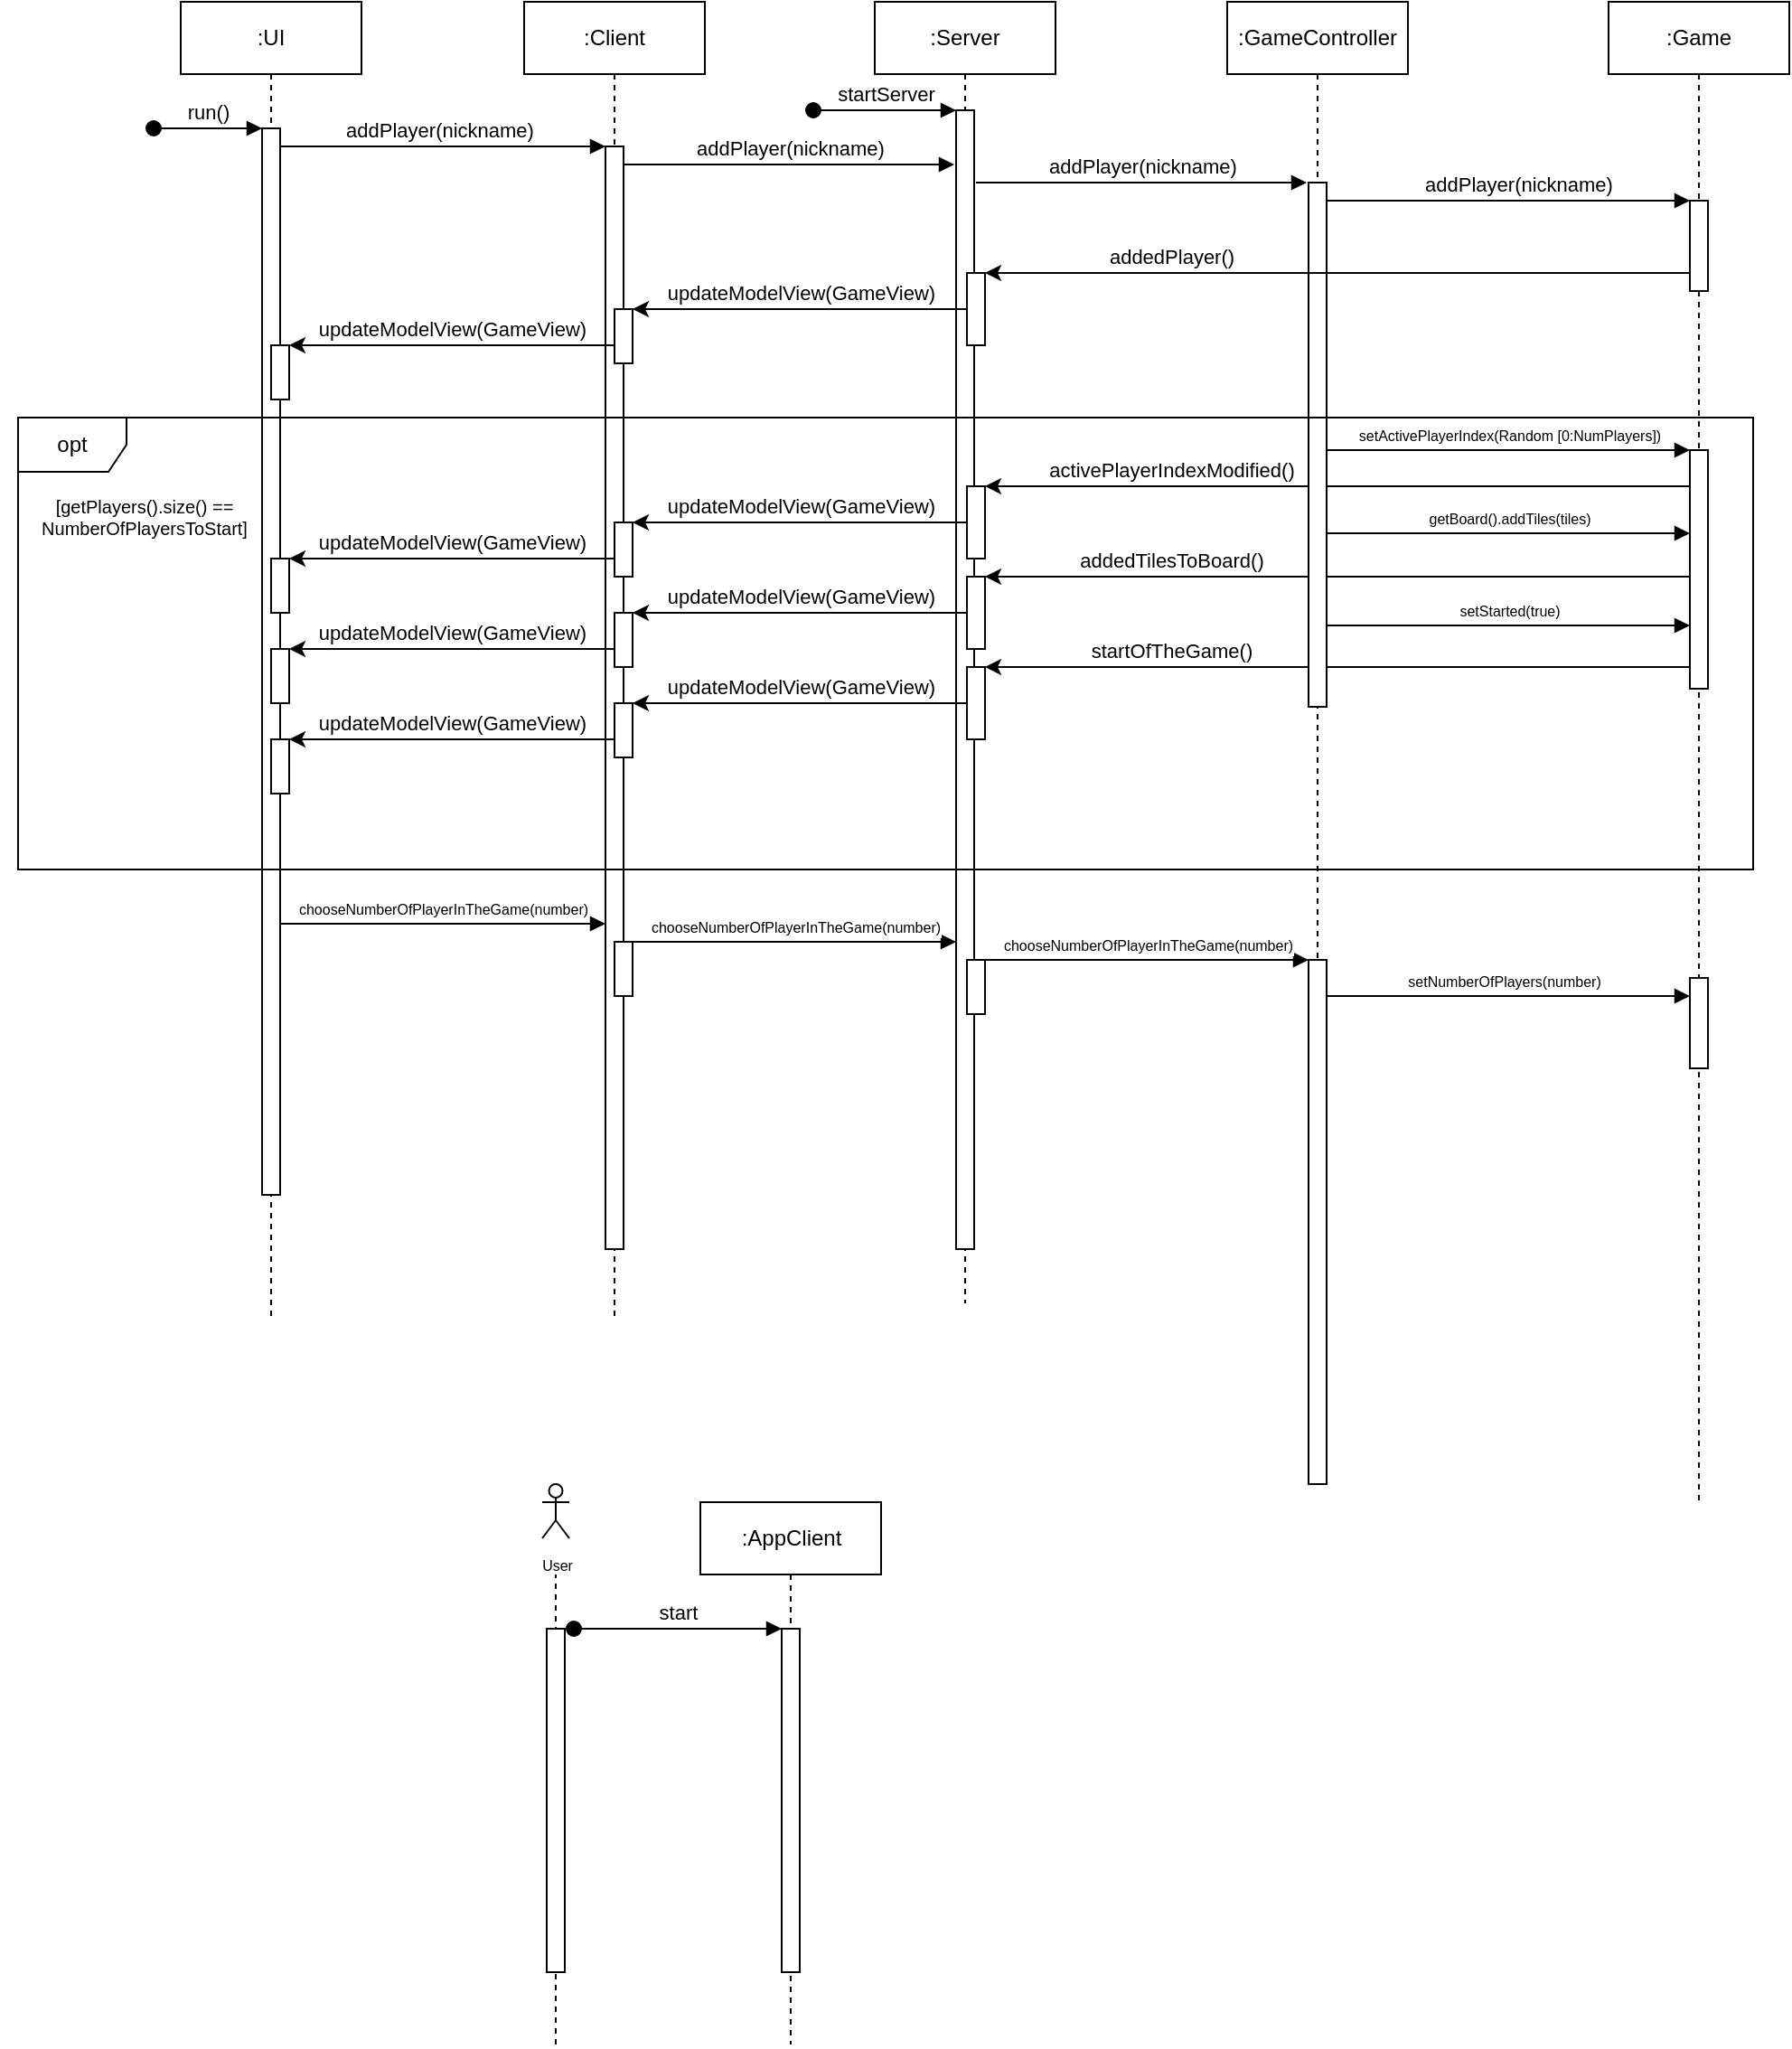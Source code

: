 <mxfile version="21.1.1" type="github">
  <diagram name="Page-1" id="2YBvvXClWsGukQMizWep">
    <mxGraphModel dx="1839" dy="527" grid="1" gridSize="10" guides="1" tooltips="1" connect="1" arrows="1" fold="1" page="1" pageScale="1" pageWidth="850" pageHeight="1100" math="0" shadow="0">
      <root>
        <mxCell id="0" />
        <mxCell id="1" parent="0" />
        <mxCell id="MEd4CwuiAMRqGkoVa9on-74" value="setNumberOfPlayers(number)" style="html=1;verticalAlign=bottom;endArrow=block;edgeStyle=elbowEdgeStyle;elbow=vertical;curved=0;rounded=0;fontSize=8;exitX=0.6;exitY=0.069;exitDx=0;exitDy=0;exitPerimeter=0;" edge="1" parent="1" source="MEd4CwuiAMRqGkoVa9on-72" target="MEd4CwuiAMRqGkoVa9on-73">
          <mxGeometry relative="1" as="geometry">
            <mxPoint x="730" y="590" as="sourcePoint" />
            <Array as="points">
              <mxPoint x="820" y="590" />
              <mxPoint x="860" y="600" />
              <mxPoint x="765" y="600" />
            </Array>
            <mxPoint x="909" y="590" as="targetPoint" />
          </mxGeometry>
        </mxCell>
        <mxCell id="MEd4CwuiAMRqGkoVa9on-38" value="activePlayerIndexModified()" style="html=1;verticalAlign=bottom;endArrow=none;edgeStyle=elbowEdgeStyle;elbow=vertical;curved=0;rounded=0;endFill=0;startArrow=classic;startFill=1;strokeWidth=1;startSize=6;" edge="1" parent="1" source="MEd4CwuiAMRqGkoVa9on-40" target="MEd4CwuiAMRqGkoVa9on-37">
          <mxGeometry x="-0.471" relative="1" as="geometry">
            <mxPoint x="540" y="308" as="sourcePoint" />
            <Array as="points">
              <mxPoint x="795" y="308" />
              <mxPoint x="821" y="298" />
              <mxPoint x="821" y="318" />
              <mxPoint x="721" y="308" />
              <mxPoint x="661" y="308" />
              <mxPoint x="619" y="318" />
              <mxPoint x="659" y="328" />
              <mxPoint x="564" y="328" />
            </Array>
            <mxPoint x="920" y="308" as="targetPoint" />
            <mxPoint as="offset" />
          </mxGeometry>
        </mxCell>
        <mxCell id="MEd4CwuiAMRqGkoVa9on-25" value="addPlayer(nickname)" style="html=1;verticalAlign=bottom;endArrow=block;edgeStyle=elbowEdgeStyle;elbow=vertical;curved=0;rounded=0;" edge="1" parent="1" source="MEd4CwuiAMRqGkoVa9on-21" target="MEd4CwuiAMRqGkoVa9on-24">
          <mxGeometry x="0.055" relative="1" as="geometry">
            <mxPoint x="530" y="170" as="sourcePoint" />
            <Array as="points">
              <mxPoint x="820" y="150" />
              <mxPoint x="820" y="170" />
              <mxPoint x="720" y="160" />
              <mxPoint x="660" y="160" />
              <mxPoint x="618" y="170" />
              <mxPoint x="658" y="180" />
              <mxPoint x="563" y="180" />
            </Array>
            <mxPoint x="713" y="170" as="targetPoint" />
            <mxPoint as="offset" />
          </mxGeometry>
        </mxCell>
        <mxCell id="MEd4CwuiAMRqGkoVa9on-18" value="addPlayer(nickname)" style="html=1;verticalAlign=bottom;endArrow=block;edgeStyle=elbowEdgeStyle;elbow=vertical;curved=0;rounded=0;" edge="1" parent="1" source="MEd4CwuiAMRqGkoVa9on-1" target="aM9ryv3xv72pqoxQDRHE-2">
          <mxGeometry relative="1" as="geometry">
            <mxPoint x="150" y="130" as="sourcePoint" />
            <Array as="points">
              <mxPoint x="230" y="120" />
              <mxPoint x="270" y="130" />
              <mxPoint x="175" y="130" />
            </Array>
            <mxPoint x="320" y="130" as="targetPoint" />
          </mxGeometry>
        </mxCell>
        <mxCell id="MEd4CwuiAMRqGkoVa9on-11" value="" style="endArrow=none;dashed=1;html=1;rounded=0;" edge="1" parent="1">
          <mxGeometry width="50" height="50" relative="1" as="geometry">
            <mxPoint x="297.5" y="1170" as="sourcePoint" />
            <mxPoint x="297.5" y="910" as="targetPoint" />
          </mxGeometry>
        </mxCell>
        <mxCell id="aM9ryv3xv72pqoxQDRHE-1" value=":Client" style="shape=umlLifeline;perimeter=lifelinePerimeter;whiteSpace=wrap;html=1;container=0;dropTarget=0;collapsible=0;recursiveResize=0;outlineConnect=0;portConstraint=eastwest;newEdgeStyle={&quot;edgeStyle&quot;:&quot;elbowEdgeStyle&quot;,&quot;elbow&quot;:&quot;vertical&quot;,&quot;curved&quot;:0,&quot;rounded&quot;:0};" parent="1" vertex="1">
          <mxGeometry x="280" y="40" width="100" height="730" as="geometry" />
        </mxCell>
        <mxCell id="aM9ryv3xv72pqoxQDRHE-2" value="" style="html=1;points=[];perimeter=orthogonalPerimeter;outlineConnect=0;targetShapes=umlLifeline;portConstraint=eastwest;newEdgeStyle={&quot;edgeStyle&quot;:&quot;elbowEdgeStyle&quot;,&quot;elbow&quot;:&quot;vertical&quot;,&quot;curved&quot;:0,&quot;rounded&quot;:0};" parent="aM9ryv3xv72pqoxQDRHE-1" vertex="1">
          <mxGeometry x="45" y="80" width="10" height="610" as="geometry" />
        </mxCell>
        <mxCell id="MEd4CwuiAMRqGkoVa9on-41" value="" style="html=1;points=[];perimeter=orthogonalPerimeter;outlineConnect=0;targetShapes=umlLifeline;portConstraint=eastwest;newEdgeStyle={&quot;edgeStyle&quot;:&quot;elbowEdgeStyle&quot;,&quot;elbow&quot;:&quot;vertical&quot;,&quot;curved&quot;:0,&quot;rounded&quot;:0};" vertex="1" parent="aM9ryv3xv72pqoxQDRHE-1">
          <mxGeometry x="50" y="170" width="10" height="30" as="geometry" />
        </mxCell>
        <mxCell id="MEd4CwuiAMRqGkoVa9on-56" value="" style="html=1;points=[];perimeter=orthogonalPerimeter;outlineConnect=0;targetShapes=umlLifeline;portConstraint=eastwest;newEdgeStyle={&quot;edgeStyle&quot;:&quot;elbowEdgeStyle&quot;,&quot;elbow&quot;:&quot;vertical&quot;,&quot;curved&quot;:0,&quot;rounded&quot;:0};" vertex="1" parent="aM9ryv3xv72pqoxQDRHE-1">
          <mxGeometry x="50" y="338" width="10" height="30" as="geometry" />
        </mxCell>
        <mxCell id="MEd4CwuiAMRqGkoVa9on-57" value="updateModelView(GameView)" style="html=1;verticalAlign=bottom;endArrow=none;edgeStyle=elbowEdgeStyle;elbow=vertical;curved=0;rounded=0;endFill=0;startArrow=classic;startFill=1;strokeWidth=1;startSize=6;" edge="1" parent="aM9ryv3xv72pqoxQDRHE-1" target="MEd4CwuiAMRqGkoVa9on-56">
          <mxGeometry relative="1" as="geometry">
            <mxPoint x="-130" y="358" as="sourcePoint" />
            <Array as="points">
              <mxPoint x="-75" y="358" />
              <mxPoint x="-49" y="348" />
              <mxPoint x="-49" y="368" />
              <mxPoint x="-149" y="358" />
              <mxPoint x="-209" y="358" />
              <mxPoint x="-251" y="368" />
              <mxPoint x="-211" y="378" />
              <mxPoint x="-306" y="378" />
            </Array>
            <mxPoint x="40" y="358" as="targetPoint" />
            <mxPoint as="offset" />
          </mxGeometry>
        </mxCell>
        <mxCell id="MEd4CwuiAMRqGkoVa9on-58" value="" style="html=1;points=[];perimeter=orthogonalPerimeter;outlineConnect=0;targetShapes=umlLifeline;portConstraint=eastwest;newEdgeStyle={&quot;edgeStyle&quot;:&quot;elbowEdgeStyle&quot;,&quot;elbow&quot;:&quot;vertical&quot;,&quot;curved&quot;:0,&quot;rounded&quot;:0};" vertex="1" parent="aM9ryv3xv72pqoxQDRHE-1">
          <mxGeometry x="50" y="388" width="10" height="30" as="geometry" />
        </mxCell>
        <mxCell id="MEd4CwuiAMRqGkoVa9on-59" value="updateModelView(GameView)" style="html=1;verticalAlign=bottom;endArrow=none;edgeStyle=elbowEdgeStyle;elbow=vertical;curved=0;rounded=0;endFill=0;startArrow=classic;startFill=1;strokeWidth=1;startSize=6;" edge="1" parent="aM9ryv3xv72pqoxQDRHE-1" target="MEd4CwuiAMRqGkoVa9on-58">
          <mxGeometry relative="1" as="geometry">
            <mxPoint x="-130" y="408" as="sourcePoint" />
            <Array as="points">
              <mxPoint x="-75" y="408" />
              <mxPoint x="-49" y="398" />
              <mxPoint x="-49" y="418" />
              <mxPoint x="-149" y="408" />
              <mxPoint x="-209" y="408" />
              <mxPoint x="-251" y="418" />
              <mxPoint x="-211" y="428" />
              <mxPoint x="-306" y="428" />
            </Array>
            <mxPoint x="40" y="408" as="targetPoint" />
            <mxPoint as="offset" />
          </mxGeometry>
        </mxCell>
        <mxCell id="MEd4CwuiAMRqGkoVa9on-69" value="" style="html=1;points=[];perimeter=orthogonalPerimeter;outlineConnect=0;targetShapes=umlLifeline;portConstraint=eastwest;newEdgeStyle={&quot;edgeStyle&quot;:&quot;elbowEdgeStyle&quot;,&quot;elbow&quot;:&quot;vertical&quot;,&quot;curved&quot;:0,&quot;rounded&quot;:0};" vertex="1" parent="aM9ryv3xv72pqoxQDRHE-1">
          <mxGeometry x="50" y="520" width="10" height="30" as="geometry" />
        </mxCell>
        <mxCell id="aM9ryv3xv72pqoxQDRHE-5" value=":Server" style="shape=umlLifeline;perimeter=lifelinePerimeter;whiteSpace=wrap;html=1;container=0;dropTarget=0;collapsible=0;recursiveResize=0;outlineConnect=0;portConstraint=eastwest;newEdgeStyle={&quot;edgeStyle&quot;:&quot;elbowEdgeStyle&quot;,&quot;elbow&quot;:&quot;vertical&quot;,&quot;curved&quot;:0,&quot;rounded&quot;:0};" parent="1" vertex="1">
          <mxGeometry x="474" y="40" width="100" height="720" as="geometry" />
        </mxCell>
        <mxCell id="aM9ryv3xv72pqoxQDRHE-6" value="" style="html=1;points=[];perimeter=orthogonalPerimeter;outlineConnect=0;targetShapes=umlLifeline;portConstraint=eastwest;newEdgeStyle={&quot;edgeStyle&quot;:&quot;elbowEdgeStyle&quot;,&quot;elbow&quot;:&quot;vertical&quot;,&quot;curved&quot;:0,&quot;rounded&quot;:0};" parent="aM9ryv3xv72pqoxQDRHE-5" vertex="1">
          <mxGeometry x="45" y="60" width="10" height="630" as="geometry" />
        </mxCell>
        <mxCell id="MEd4CwuiAMRqGkoVa9on-31" value="" style="html=1;points=[];perimeter=orthogonalPerimeter;outlineConnect=0;targetShapes=umlLifeline;portConstraint=eastwest;newEdgeStyle={&quot;edgeStyle&quot;:&quot;elbowEdgeStyle&quot;,&quot;elbow&quot;:&quot;vertical&quot;,&quot;curved&quot;:0,&quot;rounded&quot;:0};" vertex="1" parent="aM9ryv3xv72pqoxQDRHE-5">
          <mxGeometry x="51" y="150" width="10" height="40" as="geometry" />
        </mxCell>
        <mxCell id="MEd4CwuiAMRqGkoVa9on-40" value="" style="html=1;points=[];perimeter=orthogonalPerimeter;outlineConnect=0;targetShapes=umlLifeline;portConstraint=eastwest;newEdgeStyle={&quot;edgeStyle&quot;:&quot;elbowEdgeStyle&quot;,&quot;elbow&quot;:&quot;vertical&quot;,&quot;curved&quot;:0,&quot;rounded&quot;:0};" vertex="1" parent="aM9ryv3xv72pqoxQDRHE-5">
          <mxGeometry x="51" y="268" width="10" height="40" as="geometry" />
        </mxCell>
        <mxCell id="MEd4CwuiAMRqGkoVa9on-47" value="" style="html=1;points=[];perimeter=orthogonalPerimeter;outlineConnect=0;targetShapes=umlLifeline;portConstraint=eastwest;newEdgeStyle={&quot;edgeStyle&quot;:&quot;elbowEdgeStyle&quot;,&quot;elbow&quot;:&quot;vertical&quot;,&quot;curved&quot;:0,&quot;rounded&quot;:0};" vertex="1" parent="aM9ryv3xv72pqoxQDRHE-5">
          <mxGeometry x="51" y="318" width="10" height="40" as="geometry" />
        </mxCell>
        <mxCell id="MEd4CwuiAMRqGkoVa9on-48" value="addedTilesToBoard()" style="html=1;verticalAlign=bottom;endArrow=none;edgeStyle=elbowEdgeStyle;elbow=vertical;curved=0;rounded=0;endFill=0;startArrow=classic;startFill=1;strokeWidth=1;startSize=6;" edge="1" parent="aM9ryv3xv72pqoxQDRHE-5" source="MEd4CwuiAMRqGkoVa9on-47">
          <mxGeometry x="-0.471" relative="1" as="geometry">
            <mxPoint x="66" y="318" as="sourcePoint" />
            <Array as="points">
              <mxPoint x="321" y="318" />
              <mxPoint x="347" y="308" />
              <mxPoint x="347" y="328" />
              <mxPoint x="247" y="318" />
              <mxPoint x="187" y="318" />
              <mxPoint x="145" y="328" />
              <mxPoint x="185" y="338" />
              <mxPoint x="90" y="338" />
            </Array>
            <mxPoint x="451" y="318" as="targetPoint" />
            <mxPoint as="offset" />
          </mxGeometry>
        </mxCell>
        <mxCell id="MEd4CwuiAMRqGkoVa9on-49" value="updateModelView(GameView)" style="html=1;verticalAlign=bottom;endArrow=none;edgeStyle=elbowEdgeStyle;elbow=vertical;curved=0;rounded=0;endFill=0;startArrow=classic;startFill=1;strokeWidth=1;startSize=6;" edge="1" parent="aM9ryv3xv72pqoxQDRHE-5">
          <mxGeometry relative="1" as="geometry">
            <mxPoint x="-134" y="338" as="sourcePoint" />
            <Array as="points">
              <mxPoint x="-84" y="338" />
              <mxPoint x="-58" y="328" />
              <mxPoint x="-58" y="348" />
              <mxPoint x="-158" y="338" />
              <mxPoint x="-218" y="338" />
              <mxPoint x="-260" y="348" />
              <mxPoint x="-220" y="358" />
              <mxPoint x="-315" y="358" />
            </Array>
            <mxPoint x="51" y="338" as="targetPoint" />
            <mxPoint as="offset" />
          </mxGeometry>
        </mxCell>
        <mxCell id="MEd4CwuiAMRqGkoVa9on-53" value="" style="html=1;points=[];perimeter=orthogonalPerimeter;outlineConnect=0;targetShapes=umlLifeline;portConstraint=eastwest;newEdgeStyle={&quot;edgeStyle&quot;:&quot;elbowEdgeStyle&quot;,&quot;elbow&quot;:&quot;vertical&quot;,&quot;curved&quot;:0,&quot;rounded&quot;:0};" vertex="1" parent="aM9ryv3xv72pqoxQDRHE-5">
          <mxGeometry x="51" y="368" width="10" height="40" as="geometry" />
        </mxCell>
        <mxCell id="MEd4CwuiAMRqGkoVa9on-54" value="startOfTheGame()" style="html=1;verticalAlign=bottom;endArrow=none;edgeStyle=elbowEdgeStyle;elbow=vertical;curved=0;rounded=0;endFill=0;startArrow=classic;startFill=1;strokeWidth=1;startSize=6;" edge="1" parent="aM9ryv3xv72pqoxQDRHE-5" source="MEd4CwuiAMRqGkoVa9on-53">
          <mxGeometry x="-0.471" relative="1" as="geometry">
            <mxPoint x="66" y="368" as="sourcePoint" />
            <Array as="points">
              <mxPoint x="321" y="368" />
              <mxPoint x="347" y="358" />
              <mxPoint x="347" y="378" />
              <mxPoint x="247" y="368" />
              <mxPoint x="187" y="368" />
              <mxPoint x="145" y="378" />
              <mxPoint x="185" y="388" />
              <mxPoint x="90" y="388" />
            </Array>
            <mxPoint x="451" y="368" as="targetPoint" />
            <mxPoint as="offset" />
          </mxGeometry>
        </mxCell>
        <mxCell id="MEd4CwuiAMRqGkoVa9on-55" value="updateModelView(GameView)" style="html=1;verticalAlign=bottom;endArrow=none;edgeStyle=elbowEdgeStyle;elbow=vertical;curved=0;rounded=0;endFill=0;startArrow=classic;startFill=1;strokeWidth=1;startSize=6;" edge="1" parent="aM9ryv3xv72pqoxQDRHE-5">
          <mxGeometry relative="1" as="geometry">
            <mxPoint x="-134" y="388" as="sourcePoint" />
            <Array as="points">
              <mxPoint x="-84" y="388" />
              <mxPoint x="-58" y="378" />
              <mxPoint x="-58" y="398" />
              <mxPoint x="-158" y="388" />
              <mxPoint x="-218" y="388" />
              <mxPoint x="-260" y="398" />
              <mxPoint x="-220" y="408" />
              <mxPoint x="-315" y="408" />
            </Array>
            <mxPoint x="51" y="388" as="targetPoint" />
            <mxPoint as="offset" />
          </mxGeometry>
        </mxCell>
        <mxCell id="MEd4CwuiAMRqGkoVa9on-70" value="" style="html=1;points=[];perimeter=orthogonalPerimeter;outlineConnect=0;targetShapes=umlLifeline;portConstraint=eastwest;newEdgeStyle={&quot;edgeStyle&quot;:&quot;elbowEdgeStyle&quot;,&quot;elbow&quot;:&quot;vertical&quot;,&quot;curved&quot;:0,&quot;rounded&quot;:0};" vertex="1" parent="aM9ryv3xv72pqoxQDRHE-5">
          <mxGeometry x="51" y="530" width="10" height="30" as="geometry" />
        </mxCell>
        <mxCell id="MEd4CwuiAMRqGkoVa9on-1" value=":UI" style="shape=umlLifeline;perimeter=lifelinePerimeter;whiteSpace=wrap;html=1;container=0;dropTarget=0;collapsible=0;recursiveResize=0;outlineConnect=0;portConstraint=eastwest;newEdgeStyle={&quot;edgeStyle&quot;:&quot;elbowEdgeStyle&quot;,&quot;elbow&quot;:&quot;vertical&quot;,&quot;curved&quot;:0,&quot;rounded&quot;:0};" vertex="1" parent="1">
          <mxGeometry x="90" y="40" width="100" height="730" as="geometry" />
        </mxCell>
        <mxCell id="MEd4CwuiAMRqGkoVa9on-2" value="" style="html=1;points=[];perimeter=orthogonalPerimeter;outlineConnect=0;targetShapes=umlLifeline;portConstraint=eastwest;newEdgeStyle={&quot;edgeStyle&quot;:&quot;elbowEdgeStyle&quot;,&quot;elbow&quot;:&quot;vertical&quot;,&quot;curved&quot;:0,&quot;rounded&quot;:0};" vertex="1" parent="MEd4CwuiAMRqGkoVa9on-1">
          <mxGeometry x="45" y="70" width="10" height="590" as="geometry" />
        </mxCell>
        <mxCell id="MEd4CwuiAMRqGkoVa9on-3" value="run()" style="html=1;verticalAlign=bottom;startArrow=oval;endArrow=block;startSize=8;edgeStyle=elbowEdgeStyle;elbow=vertical;curved=0;rounded=0;" edge="1" parent="MEd4CwuiAMRqGkoVa9on-1" target="MEd4CwuiAMRqGkoVa9on-2">
          <mxGeometry relative="1" as="geometry">
            <mxPoint x="-15" y="70" as="sourcePoint" />
          </mxGeometry>
        </mxCell>
        <mxCell id="MEd4CwuiAMRqGkoVa9on-34" value="" style="html=1;points=[];perimeter=orthogonalPerimeter;outlineConnect=0;targetShapes=umlLifeline;portConstraint=eastwest;newEdgeStyle={&quot;edgeStyle&quot;:&quot;elbowEdgeStyle&quot;,&quot;elbow&quot;:&quot;vertical&quot;,&quot;curved&quot;:0,&quot;rounded&quot;:0};" vertex="1" parent="MEd4CwuiAMRqGkoVa9on-1">
          <mxGeometry x="50" y="190" width="10" height="30" as="geometry" />
        </mxCell>
        <mxCell id="MEd4CwuiAMRqGkoVa9on-45" value="" style="html=1;points=[];perimeter=orthogonalPerimeter;outlineConnect=0;targetShapes=umlLifeline;portConstraint=eastwest;newEdgeStyle={&quot;edgeStyle&quot;:&quot;elbowEdgeStyle&quot;,&quot;elbow&quot;:&quot;vertical&quot;,&quot;curved&quot;:0,&quot;rounded&quot;:0};" vertex="1" parent="MEd4CwuiAMRqGkoVa9on-1">
          <mxGeometry x="50" y="308" width="10" height="30" as="geometry" />
        </mxCell>
        <mxCell id="MEd4CwuiAMRqGkoVa9on-60" value="" style="html=1;points=[];perimeter=orthogonalPerimeter;outlineConnect=0;targetShapes=umlLifeline;portConstraint=eastwest;newEdgeStyle={&quot;edgeStyle&quot;:&quot;elbowEdgeStyle&quot;,&quot;elbow&quot;:&quot;vertical&quot;,&quot;curved&quot;:0,&quot;rounded&quot;:0};" vertex="1" parent="MEd4CwuiAMRqGkoVa9on-1">
          <mxGeometry x="50" y="358" width="10" height="30" as="geometry" />
        </mxCell>
        <mxCell id="MEd4CwuiAMRqGkoVa9on-61" value="" style="html=1;points=[];perimeter=orthogonalPerimeter;outlineConnect=0;targetShapes=umlLifeline;portConstraint=eastwest;newEdgeStyle={&quot;edgeStyle&quot;:&quot;elbowEdgeStyle&quot;,&quot;elbow&quot;:&quot;vertical&quot;,&quot;curved&quot;:0,&quot;rounded&quot;:0};" vertex="1" parent="MEd4CwuiAMRqGkoVa9on-1">
          <mxGeometry x="50" y="408" width="10" height="30" as="geometry" />
        </mxCell>
        <mxCell id="MEd4CwuiAMRqGkoVa9on-7" value="" style="html=1;points=[];perimeter=orthogonalPerimeter;outlineConnect=0;targetShapes=umlLifeline;portConstraint=eastwest;newEdgeStyle={&quot;edgeStyle&quot;:&quot;elbowEdgeStyle&quot;,&quot;elbow&quot;:&quot;vertical&quot;,&quot;curved&quot;:0,&quot;rounded&quot;:0};" vertex="1" parent="1">
          <mxGeometry x="292.5" y="940" width="10" height="190" as="geometry" />
        </mxCell>
        <mxCell id="MEd4CwuiAMRqGkoVa9on-12" value="&lt;font style=&quot;font-size: 8px;&quot;&gt;User&lt;/font&gt;" style="shape=umlActor;verticalLabelPosition=bottom;verticalAlign=top;html=1;outlineConnect=0;" vertex="1" parent="1">
          <mxGeometry x="290" y="860" width="15" height="30" as="geometry" />
        </mxCell>
        <mxCell id="MEd4CwuiAMRqGkoVa9on-15" value=":AppClient" style="shape=umlLifeline;perimeter=lifelinePerimeter;whiteSpace=wrap;html=1;container=0;dropTarget=0;collapsible=0;recursiveResize=0;outlineConnect=0;portConstraint=eastwest;newEdgeStyle={&quot;edgeStyle&quot;:&quot;elbowEdgeStyle&quot;,&quot;elbow&quot;:&quot;vertical&quot;,&quot;curved&quot;:0,&quot;rounded&quot;:0};" vertex="1" parent="1">
          <mxGeometry x="377.5" y="870" width="100" height="300" as="geometry" />
        </mxCell>
        <mxCell id="MEd4CwuiAMRqGkoVa9on-16" value="" style="html=1;points=[];perimeter=orthogonalPerimeter;outlineConnect=0;targetShapes=umlLifeline;portConstraint=eastwest;newEdgeStyle={&quot;edgeStyle&quot;:&quot;elbowEdgeStyle&quot;,&quot;elbow&quot;:&quot;vertical&quot;,&quot;curved&quot;:0,&quot;rounded&quot;:0};" vertex="1" parent="MEd4CwuiAMRqGkoVa9on-15">
          <mxGeometry x="45" y="70" width="10" height="190" as="geometry" />
        </mxCell>
        <mxCell id="MEd4CwuiAMRqGkoVa9on-17" value="start" style="html=1;verticalAlign=bottom;startArrow=oval;endArrow=block;startSize=8;edgeStyle=elbowEdgeStyle;elbow=vertical;curved=0;rounded=0;" edge="1" parent="MEd4CwuiAMRqGkoVa9on-15" target="MEd4CwuiAMRqGkoVa9on-16">
          <mxGeometry relative="1" as="geometry">
            <mxPoint x="-70" y="70" as="sourcePoint" />
          </mxGeometry>
        </mxCell>
        <mxCell id="MEd4CwuiAMRqGkoVa9on-19" value="addPlayer(nickname)" style="html=1;verticalAlign=bottom;endArrow=block;edgeStyle=elbowEdgeStyle;elbow=vertical;curved=0;rounded=0;" edge="1" parent="1" source="aM9ryv3xv72pqoxQDRHE-2">
          <mxGeometry relative="1" as="geometry">
            <mxPoint x="333" y="130" as="sourcePoint" />
            <Array as="points">
              <mxPoint x="423" y="130" />
              <mxPoint x="463" y="140" />
              <mxPoint x="368" y="140" />
            </Array>
            <mxPoint x="518" y="130" as="targetPoint" />
          </mxGeometry>
        </mxCell>
        <mxCell id="MEd4CwuiAMRqGkoVa9on-20" value=":GameController" style="shape=umlLifeline;perimeter=lifelinePerimeter;whiteSpace=wrap;html=1;container=0;dropTarget=0;collapsible=0;recursiveResize=0;outlineConnect=0;portConstraint=eastwest;newEdgeStyle={&quot;edgeStyle&quot;:&quot;elbowEdgeStyle&quot;,&quot;elbow&quot;:&quot;vertical&quot;,&quot;curved&quot;:0,&quot;rounded&quot;:0};" vertex="1" parent="1">
          <mxGeometry x="669" y="40" width="100" height="790" as="geometry" />
        </mxCell>
        <mxCell id="MEd4CwuiAMRqGkoVa9on-21" value="" style="html=1;points=[];perimeter=orthogonalPerimeter;outlineConnect=0;targetShapes=umlLifeline;portConstraint=eastwest;newEdgeStyle={&quot;edgeStyle&quot;:&quot;elbowEdgeStyle&quot;,&quot;elbow&quot;:&quot;vertical&quot;,&quot;curved&quot;:0,&quot;rounded&quot;:0};" vertex="1" parent="MEd4CwuiAMRqGkoVa9on-20">
          <mxGeometry x="45" y="100" width="10" height="290" as="geometry" />
        </mxCell>
        <mxCell id="MEd4CwuiAMRqGkoVa9on-72" value="" style="html=1;points=[];perimeter=orthogonalPerimeter;outlineConnect=0;targetShapes=umlLifeline;portConstraint=eastwest;newEdgeStyle={&quot;edgeStyle&quot;:&quot;elbowEdgeStyle&quot;,&quot;elbow&quot;:&quot;vertical&quot;,&quot;curved&quot;:0,&quot;rounded&quot;:0};" vertex="1" parent="MEd4CwuiAMRqGkoVa9on-20">
          <mxGeometry x="45" y="530" width="10" height="290" as="geometry" />
        </mxCell>
        <mxCell id="MEd4CwuiAMRqGkoVa9on-22" value="addPlayer(nickname)" style="html=1;verticalAlign=bottom;endArrow=block;edgeStyle=elbowEdgeStyle;elbow=vertical;curved=0;rounded=0;" edge="1" parent="1">
          <mxGeometry relative="1" as="geometry">
            <mxPoint x="530" y="140" as="sourcePoint" />
            <Array as="points">
              <mxPoint x="618" y="140" />
              <mxPoint x="658" y="150" />
              <mxPoint x="563" y="150" />
            </Array>
            <mxPoint x="713" y="140" as="targetPoint" />
          </mxGeometry>
        </mxCell>
        <mxCell id="MEd4CwuiAMRqGkoVa9on-23" value=":Game" style="shape=umlLifeline;perimeter=lifelinePerimeter;whiteSpace=wrap;html=1;container=0;dropTarget=0;collapsible=0;recursiveResize=0;outlineConnect=0;portConstraint=eastwest;newEdgeStyle={&quot;edgeStyle&quot;:&quot;elbowEdgeStyle&quot;,&quot;elbow&quot;:&quot;vertical&quot;,&quot;curved&quot;:0,&quot;rounded&quot;:0};" vertex="1" parent="1">
          <mxGeometry x="880" y="40" width="100" height="830" as="geometry" />
        </mxCell>
        <mxCell id="MEd4CwuiAMRqGkoVa9on-24" value="" style="html=1;points=[];perimeter=orthogonalPerimeter;outlineConnect=0;targetShapes=umlLifeline;portConstraint=eastwest;newEdgeStyle={&quot;edgeStyle&quot;:&quot;elbowEdgeStyle&quot;,&quot;elbow&quot;:&quot;vertical&quot;,&quot;curved&quot;:0,&quot;rounded&quot;:0};" vertex="1" parent="MEd4CwuiAMRqGkoVa9on-23">
          <mxGeometry x="45" y="110" width="10" height="50" as="geometry" />
        </mxCell>
        <mxCell id="MEd4CwuiAMRqGkoVa9on-37" value="" style="html=1;points=[];perimeter=orthogonalPerimeter;outlineConnect=0;targetShapes=umlLifeline;portConstraint=eastwest;newEdgeStyle={&quot;edgeStyle&quot;:&quot;elbowEdgeStyle&quot;,&quot;elbow&quot;:&quot;vertical&quot;,&quot;curved&quot;:0,&quot;rounded&quot;:0};" vertex="1" parent="MEd4CwuiAMRqGkoVa9on-23">
          <mxGeometry x="45" y="248" width="10" height="132" as="geometry" />
        </mxCell>
        <mxCell id="MEd4CwuiAMRqGkoVa9on-73" value="" style="html=1;points=[];perimeter=orthogonalPerimeter;outlineConnect=0;targetShapes=umlLifeline;portConstraint=eastwest;newEdgeStyle={&quot;edgeStyle&quot;:&quot;elbowEdgeStyle&quot;,&quot;elbow&quot;:&quot;vertical&quot;,&quot;curved&quot;:0,&quot;rounded&quot;:0};" vertex="1" parent="MEd4CwuiAMRqGkoVa9on-23">
          <mxGeometry x="45" y="540" width="10" height="50" as="geometry" />
        </mxCell>
        <mxCell id="MEd4CwuiAMRqGkoVa9on-28" value="startServer" style="html=1;verticalAlign=bottom;startArrow=oval;endArrow=block;startSize=8;edgeStyle=elbowEdgeStyle;elbow=vertical;curved=0;rounded=0;" edge="1" parent="1" target="aM9ryv3xv72pqoxQDRHE-6">
          <mxGeometry relative="1" as="geometry">
            <mxPoint x="440" y="100" as="sourcePoint" />
            <mxPoint x="515" y="90" as="targetPoint" />
          </mxGeometry>
        </mxCell>
        <mxCell id="MEd4CwuiAMRqGkoVa9on-30" value="addedPlayer()" style="html=1;verticalAlign=bottom;endArrow=none;edgeStyle=elbowEdgeStyle;elbow=vertical;curved=0;rounded=0;endFill=0;startArrow=classic;startFill=1;strokeWidth=1;startSize=6;" edge="1" parent="1" source="MEd4CwuiAMRqGkoVa9on-31" target="MEd4CwuiAMRqGkoVa9on-24">
          <mxGeometry x="-0.471" relative="1" as="geometry">
            <mxPoint x="540" y="190" as="sourcePoint" />
            <Array as="points">
              <mxPoint x="790" y="190" />
              <mxPoint x="816" y="180" />
              <mxPoint x="816" y="200" />
              <mxPoint x="716" y="190" />
              <mxPoint x="656" y="190" />
              <mxPoint x="614" y="200" />
              <mxPoint x="654" y="210" />
              <mxPoint x="559" y="210" />
            </Array>
            <mxPoint x="921" y="180" as="targetPoint" />
            <mxPoint as="offset" />
          </mxGeometry>
        </mxCell>
        <mxCell id="MEd4CwuiAMRqGkoVa9on-32" value="updateModelView(GameView)" style="html=1;verticalAlign=bottom;endArrow=none;edgeStyle=elbowEdgeStyle;elbow=vertical;curved=0;rounded=0;endFill=0;startArrow=classic;startFill=1;strokeWidth=1;startSize=6;" edge="1" parent="1">
          <mxGeometry relative="1" as="geometry">
            <mxPoint x="340" y="210" as="sourcePoint" />
            <Array as="points">
              <mxPoint x="390" y="210" />
              <mxPoint x="416" y="200" />
              <mxPoint x="416" y="220" />
              <mxPoint x="316" y="210" />
              <mxPoint x="256" y="210" />
              <mxPoint x="214" y="220" />
              <mxPoint x="254" y="230" />
              <mxPoint x="159" y="230" />
            </Array>
            <mxPoint x="525" y="210" as="targetPoint" />
            <mxPoint as="offset" />
          </mxGeometry>
        </mxCell>
        <mxCell id="MEd4CwuiAMRqGkoVa9on-33" value="updateModelView(GameView)" style="html=1;verticalAlign=bottom;endArrow=none;edgeStyle=elbowEdgeStyle;elbow=vertical;curved=0;rounded=0;endFill=0;startArrow=classic;startFill=1;strokeWidth=1;startSize=6;" edge="1" parent="1" target="MEd4CwuiAMRqGkoVa9on-41">
          <mxGeometry relative="1" as="geometry">
            <mxPoint x="150" y="230" as="sourcePoint" />
            <Array as="points">
              <mxPoint x="205" y="230" />
              <mxPoint x="231" y="220" />
              <mxPoint x="231" y="240" />
              <mxPoint x="131" y="230" />
              <mxPoint x="71" y="230" />
              <mxPoint x="29" y="240" />
              <mxPoint x="69" y="250" />
              <mxPoint x="-26" y="250" />
            </Array>
            <mxPoint x="320" y="230" as="targetPoint" />
            <mxPoint as="offset" />
          </mxGeometry>
        </mxCell>
        <mxCell id="MEd4CwuiAMRqGkoVa9on-36" value="setActivePlayerIndex(Random [0:NumPlayers])" style="html=1;verticalAlign=bottom;endArrow=block;edgeStyle=elbowEdgeStyle;elbow=vertical;curved=0;rounded=0;fontSize=8;" edge="1" parent="1" target="MEd4CwuiAMRqGkoVa9on-37">
          <mxGeometry x="-0.002" relative="1" as="geometry">
            <mxPoint x="724.0" y="288.0" as="sourcePoint" />
            <Array as="points">
              <mxPoint x="818" y="288" />
              <mxPoint x="858" y="298" />
              <mxPoint x="763" y="298" />
            </Array>
            <mxPoint x="920" y="288" as="targetPoint" />
            <mxPoint as="offset" />
          </mxGeometry>
        </mxCell>
        <mxCell id="MEd4CwuiAMRqGkoVa9on-42" value="" style="html=1;points=[];perimeter=orthogonalPerimeter;outlineConnect=0;targetShapes=umlLifeline;portConstraint=eastwest;newEdgeStyle={&quot;edgeStyle&quot;:&quot;elbowEdgeStyle&quot;,&quot;elbow&quot;:&quot;vertical&quot;,&quot;curved&quot;:0,&quot;rounded&quot;:0};" vertex="1" parent="1">
          <mxGeometry x="330" y="328" width="10" height="30" as="geometry" />
        </mxCell>
        <mxCell id="MEd4CwuiAMRqGkoVa9on-43" value="updateModelView(GameView)" style="html=1;verticalAlign=bottom;endArrow=none;edgeStyle=elbowEdgeStyle;elbow=vertical;curved=0;rounded=0;endFill=0;startArrow=classic;startFill=1;strokeWidth=1;startSize=6;" edge="1" parent="1">
          <mxGeometry relative="1" as="geometry">
            <mxPoint x="340" y="328" as="sourcePoint" />
            <Array as="points">
              <mxPoint x="390" y="328" />
              <mxPoint x="416" y="318" />
              <mxPoint x="416" y="338" />
              <mxPoint x="316" y="328" />
              <mxPoint x="256" y="328" />
              <mxPoint x="214" y="338" />
              <mxPoint x="254" y="348" />
              <mxPoint x="159" y="348" />
            </Array>
            <mxPoint x="525" y="328" as="targetPoint" />
            <mxPoint as="offset" />
          </mxGeometry>
        </mxCell>
        <mxCell id="MEd4CwuiAMRqGkoVa9on-44" value="updateModelView(GameView)" style="html=1;verticalAlign=bottom;endArrow=none;edgeStyle=elbowEdgeStyle;elbow=vertical;curved=0;rounded=0;endFill=0;startArrow=classic;startFill=1;strokeWidth=1;startSize=6;" edge="1" parent="1" target="MEd4CwuiAMRqGkoVa9on-42">
          <mxGeometry relative="1" as="geometry">
            <mxPoint x="150" y="348" as="sourcePoint" />
            <Array as="points">
              <mxPoint x="205" y="348" />
              <mxPoint x="231" y="338" />
              <mxPoint x="231" y="358" />
              <mxPoint x="131" y="348" />
              <mxPoint x="71" y="348" />
              <mxPoint x="29" y="358" />
              <mxPoint x="69" y="368" />
              <mxPoint x="-26" y="368" />
            </Array>
            <mxPoint x="320" y="348" as="targetPoint" />
            <mxPoint as="offset" />
          </mxGeometry>
        </mxCell>
        <mxCell id="MEd4CwuiAMRqGkoVa9on-63" value="getBoard().addTiles(tiles)" style="html=1;verticalAlign=bottom;endArrow=block;edgeStyle=elbowEdgeStyle;elbow=vertical;curved=0;rounded=0;fontSize=8;" edge="1" parent="1">
          <mxGeometry x="-0.002" relative="1" as="geometry">
            <mxPoint x="724" y="334" as="sourcePoint" />
            <Array as="points">
              <mxPoint x="880" y="334" />
              <mxPoint x="860" y="324" />
              <mxPoint x="814" y="324" />
              <mxPoint x="854" y="334" />
              <mxPoint x="759" y="334" />
            </Array>
            <mxPoint x="925" y="334" as="targetPoint" />
            <mxPoint as="offset" />
          </mxGeometry>
        </mxCell>
        <mxCell id="MEd4CwuiAMRqGkoVa9on-64" value="setStarted(true)" style="html=1;verticalAlign=bottom;endArrow=block;edgeStyle=elbowEdgeStyle;elbow=vertical;curved=0;rounded=0;fontSize=8;" edge="1" parent="1">
          <mxGeometry x="-0.002" relative="1" as="geometry">
            <mxPoint x="724" y="385" as="sourcePoint" />
            <Array as="points">
              <mxPoint x="830" y="385" />
              <mxPoint x="876" y="375" />
              <mxPoint x="856" y="365" />
              <mxPoint x="810" y="365" />
              <mxPoint x="850" y="375" />
              <mxPoint x="755" y="375" />
            </Array>
            <mxPoint x="925" y="385" as="targetPoint" />
            <mxPoint as="offset" />
          </mxGeometry>
        </mxCell>
        <mxCell id="MEd4CwuiAMRqGkoVa9on-65" value="opt" style="shape=umlFrame;whiteSpace=wrap;html=1;pointerEvents=0;container=0;" vertex="1" parent="1">
          <mxGeometry y="270" width="960" height="250" as="geometry">
            <mxRectangle x="440" y="560" width="70" height="30" as="alternateBounds" />
          </mxGeometry>
        </mxCell>
        <mxCell id="MEd4CwuiAMRqGkoVa9on-66" value="[getPlayers().size() == NumberOfPlayersToStart]" style="text;html=1;strokeColor=none;fillColor=none;align=center;verticalAlign=middle;whiteSpace=wrap;rounded=0;fontSize=10;" vertex="1" parent="1">
          <mxGeometry x="-10" y="310" width="160" height="30" as="geometry" />
        </mxCell>
        <mxCell id="MEd4CwuiAMRqGkoVa9on-67" value="chooseNumberOfPlayerInTheGame(number)" style="html=1;verticalAlign=bottom;endArrow=block;edgeStyle=elbowEdgeStyle;elbow=vertical;curved=0;rounded=0;fontSize=8;" edge="1" parent="1" target="aM9ryv3xv72pqoxQDRHE-2">
          <mxGeometry relative="1" as="geometry">
            <mxPoint x="145" y="550" as="sourcePoint" />
            <Array as="points">
              <mxPoint x="235" y="550" />
              <mxPoint x="275" y="560" />
              <mxPoint x="180" y="560" />
            </Array>
            <mxPoint x="330" y="550" as="targetPoint" />
          </mxGeometry>
        </mxCell>
        <mxCell id="MEd4CwuiAMRqGkoVa9on-68" value="chooseNumberOfPlayerInTheGame(number)" style="html=1;verticalAlign=bottom;endArrow=block;edgeStyle=elbowEdgeStyle;elbow=vertical;curved=0;rounded=0;fontSize=8;" edge="1" parent="1" target="aM9ryv3xv72pqoxQDRHE-6">
          <mxGeometry relative="1" as="geometry">
            <mxPoint x="340" y="560" as="sourcePoint" />
            <Array as="points">
              <mxPoint x="430" y="560" />
              <mxPoint x="470" y="570" />
              <mxPoint x="375" y="570" />
            </Array>
            <mxPoint x="520" y="560" as="targetPoint" />
          </mxGeometry>
        </mxCell>
        <mxCell id="MEd4CwuiAMRqGkoVa9on-71" value="chooseNumberOfPlayerInTheGame(number)" style="html=1;verticalAlign=bottom;endArrow=block;edgeStyle=elbowEdgeStyle;elbow=vertical;curved=0;rounded=0;fontSize=8;" edge="1" parent="1">
          <mxGeometry relative="1" as="geometry">
            <mxPoint x="535" y="570" as="sourcePoint" />
            <Array as="points">
              <mxPoint x="625" y="570" />
              <mxPoint x="665" y="580" />
              <mxPoint x="570" y="580" />
            </Array>
            <mxPoint x="714" y="570" as="targetPoint" />
          </mxGeometry>
        </mxCell>
      </root>
    </mxGraphModel>
  </diagram>
</mxfile>
